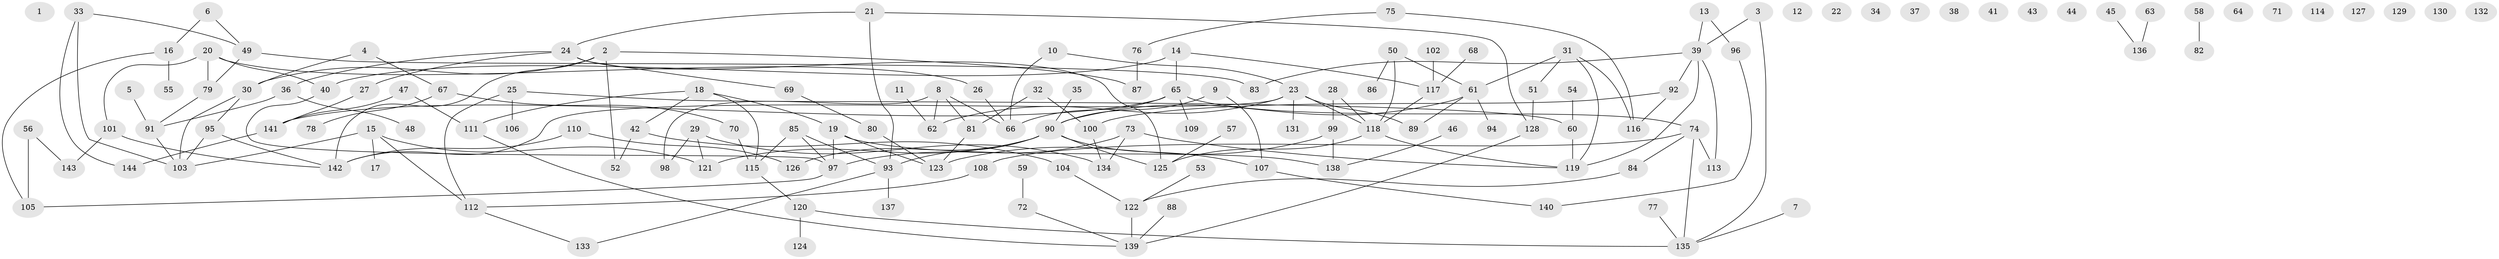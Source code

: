// Generated by graph-tools (version 1.1) at 2025/12/03/09/25 04:12:53]
// undirected, 144 vertices, 173 edges
graph export_dot {
graph [start="1"]
  node [color=gray90,style=filled];
  1;
  2;
  3;
  4;
  5;
  6;
  7;
  8;
  9;
  10;
  11;
  12;
  13;
  14;
  15;
  16;
  17;
  18;
  19;
  20;
  21;
  22;
  23;
  24;
  25;
  26;
  27;
  28;
  29;
  30;
  31;
  32;
  33;
  34;
  35;
  36;
  37;
  38;
  39;
  40;
  41;
  42;
  43;
  44;
  45;
  46;
  47;
  48;
  49;
  50;
  51;
  52;
  53;
  54;
  55;
  56;
  57;
  58;
  59;
  60;
  61;
  62;
  63;
  64;
  65;
  66;
  67;
  68;
  69;
  70;
  71;
  72;
  73;
  74;
  75;
  76;
  77;
  78;
  79;
  80;
  81;
  82;
  83;
  84;
  85;
  86;
  87;
  88;
  89;
  90;
  91;
  92;
  93;
  94;
  95;
  96;
  97;
  98;
  99;
  100;
  101;
  102;
  103;
  104;
  105;
  106;
  107;
  108;
  109;
  110;
  111;
  112;
  113;
  114;
  115;
  116;
  117;
  118;
  119;
  120;
  121;
  122;
  123;
  124;
  125;
  126;
  127;
  128;
  129;
  130;
  131;
  132;
  133;
  134;
  135;
  136;
  137;
  138;
  139;
  140;
  141;
  142;
  143;
  144;
  2 -- 30;
  2 -- 52;
  2 -- 87;
  2 -- 142;
  3 -- 39;
  3 -- 135;
  4 -- 30;
  4 -- 67;
  5 -- 91;
  6 -- 16;
  6 -- 49;
  7 -- 135;
  8 -- 62;
  8 -- 66;
  8 -- 81;
  8 -- 98;
  9 -- 90;
  9 -- 107;
  10 -- 23;
  10 -- 66;
  11 -- 62;
  13 -- 39;
  13 -- 96;
  14 -- 40;
  14 -- 65;
  14 -- 117;
  15 -- 17;
  15 -- 103;
  15 -- 112;
  15 -- 121;
  16 -- 55;
  16 -- 105;
  18 -- 19;
  18 -- 42;
  18 -- 111;
  18 -- 115;
  19 -- 97;
  19 -- 123;
  19 -- 138;
  20 -- 26;
  20 -- 40;
  20 -- 79;
  20 -- 101;
  21 -- 24;
  21 -- 93;
  21 -- 128;
  23 -- 62;
  23 -- 89;
  23 -- 118;
  23 -- 131;
  23 -- 142;
  24 -- 27;
  24 -- 36;
  24 -- 69;
  24 -- 125;
  25 -- 60;
  25 -- 106;
  25 -- 112;
  26 -- 66;
  27 -- 141;
  28 -- 99;
  28 -- 118;
  29 -- 98;
  29 -- 121;
  29 -- 134;
  30 -- 95;
  30 -- 103;
  31 -- 51;
  31 -- 61;
  31 -- 116;
  31 -- 119;
  32 -- 81;
  32 -- 100;
  33 -- 49;
  33 -- 103;
  33 -- 144;
  35 -- 90;
  36 -- 48;
  36 -- 91;
  39 -- 83;
  39 -- 92;
  39 -- 113;
  39 -- 119;
  40 -- 97;
  42 -- 52;
  42 -- 104;
  45 -- 136;
  46 -- 138;
  47 -- 111;
  47 -- 141;
  49 -- 79;
  49 -- 83;
  50 -- 61;
  50 -- 86;
  50 -- 118;
  51 -- 128;
  53 -- 122;
  54 -- 60;
  56 -- 105;
  56 -- 143;
  57 -- 125;
  58 -- 82;
  59 -- 72;
  60 -- 119;
  61 -- 89;
  61 -- 90;
  61 -- 94;
  63 -- 136;
  65 -- 66;
  65 -- 74;
  65 -- 109;
  65 -- 141;
  67 -- 70;
  67 -- 78;
  68 -- 117;
  69 -- 80;
  70 -- 115;
  72 -- 139;
  73 -- 97;
  73 -- 119;
  73 -- 134;
  74 -- 84;
  74 -- 108;
  74 -- 113;
  74 -- 135;
  75 -- 76;
  75 -- 116;
  76 -- 87;
  77 -- 135;
  79 -- 91;
  80 -- 123;
  81 -- 123;
  84 -- 122;
  85 -- 93;
  85 -- 97;
  85 -- 115;
  88 -- 139;
  90 -- 93;
  90 -- 107;
  90 -- 121;
  90 -- 125;
  90 -- 126;
  91 -- 103;
  92 -- 100;
  92 -- 116;
  93 -- 133;
  93 -- 137;
  95 -- 103;
  95 -- 142;
  96 -- 140;
  97 -- 105;
  99 -- 123;
  99 -- 138;
  100 -- 134;
  101 -- 142;
  101 -- 143;
  102 -- 117;
  104 -- 122;
  107 -- 140;
  108 -- 112;
  110 -- 126;
  110 -- 142;
  111 -- 139;
  112 -- 133;
  115 -- 120;
  117 -- 118;
  118 -- 119;
  118 -- 125;
  120 -- 124;
  120 -- 135;
  122 -- 139;
  128 -- 139;
  141 -- 144;
}
